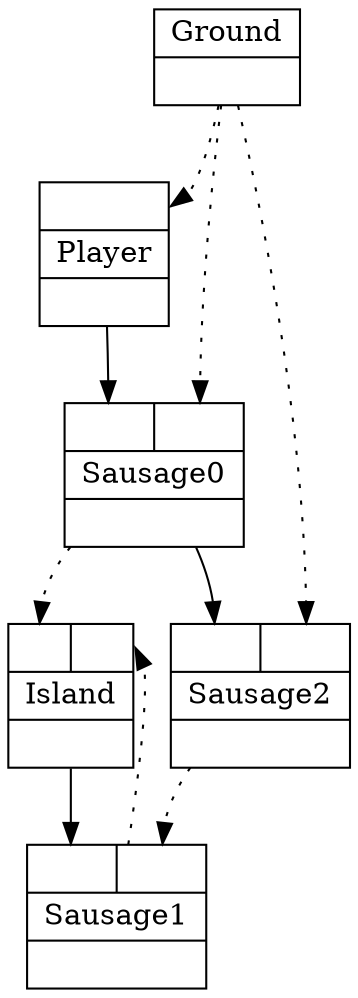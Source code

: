 digraph G {
node [shape=record];
Player[ label ="{{<GroundP>}|{Player}|<PlayerOUT>}"];
Ground[ label ="{{Ground}|<GroundOUT>}"];
Sausage0[ label ="{{<Player>|<GroundP>}|{Sausage0}|<Sausage0OUT>}"];
Island[ label ="{{<Sausage0P>|<Sausage1P>}|{Island}|<IslandOUT>}"];
Sausage2[ label ="{{<Sausage0>|<GroundP>}|{Sausage2}|<Sausage2OUT>}"];
Sausage1[ label ="{{<Island>|<Sausage2P>}|{Sausage1}|<Sausage1OUT>}"];
	"Ground" -> "Player":GroundP [style=dotted];
	"Player" -> "Sausage0":Player;
	"Ground" -> "Sausage0":GroundP [style=dotted];
	"Sausage0" -> "Island":Sausage0P [style=dotted];
	"Sausage0" -> "Sausage2":Sausage0;
	"Sausage1" -> "Island":Sausage1P [style=dotted];
	"Island" -> "Sausage1":Island;
	"Ground" -> "Sausage2":GroundP [style=dotted];
	"Sausage2" -> "Sausage1":Sausage2P [style=dotted];
}